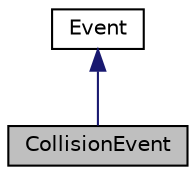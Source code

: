 digraph "CollisionEvent"
    {
    // LATEX_PDF_SIZE
  bgcolor = "transparent";
edge [fontname = "Helvetica",fontsize = "10",labelfontname = "Helvetica",labelfontsize = "10"];
node [fontname = "Helvetica",fontsize = "10",shape = record];
Node1 [label = "CollisionEvent",height = 0.2,width = 0.4,color = "black", fillcolor = "grey75", style = "filled", fontcolor = "black",tooltip = "Class for when Entity collides with other Player."];
Node2 -> Node1 [dir = "back",color = "midnightblue",fontsize = "10",style = "solid",fontname = "Helvetica"];
Node2 [label = "Event",height = 0.2,width = 0.4,color = "black",URL = "$class_event.html",tooltip = "Abstract Event class."];
}
